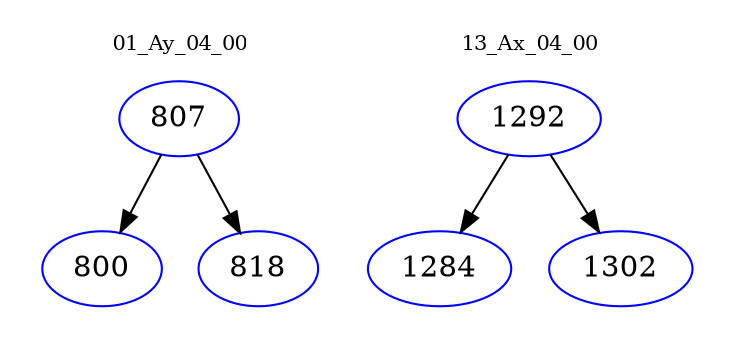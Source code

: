 digraph{
subgraph cluster_0 {
color = white
label = "01_Ay_04_00";
fontsize=10;
T0_807 [label="807", color="blue"]
T0_807 -> T0_800 [color="black"]
T0_800 [label="800", color="blue"]
T0_807 -> T0_818 [color="black"]
T0_818 [label="818", color="blue"]
}
subgraph cluster_1 {
color = white
label = "13_Ax_04_00";
fontsize=10;
T1_1292 [label="1292", color="blue"]
T1_1292 -> T1_1284 [color="black"]
T1_1284 [label="1284", color="blue"]
T1_1292 -> T1_1302 [color="black"]
T1_1302 [label="1302", color="blue"]
}
}
